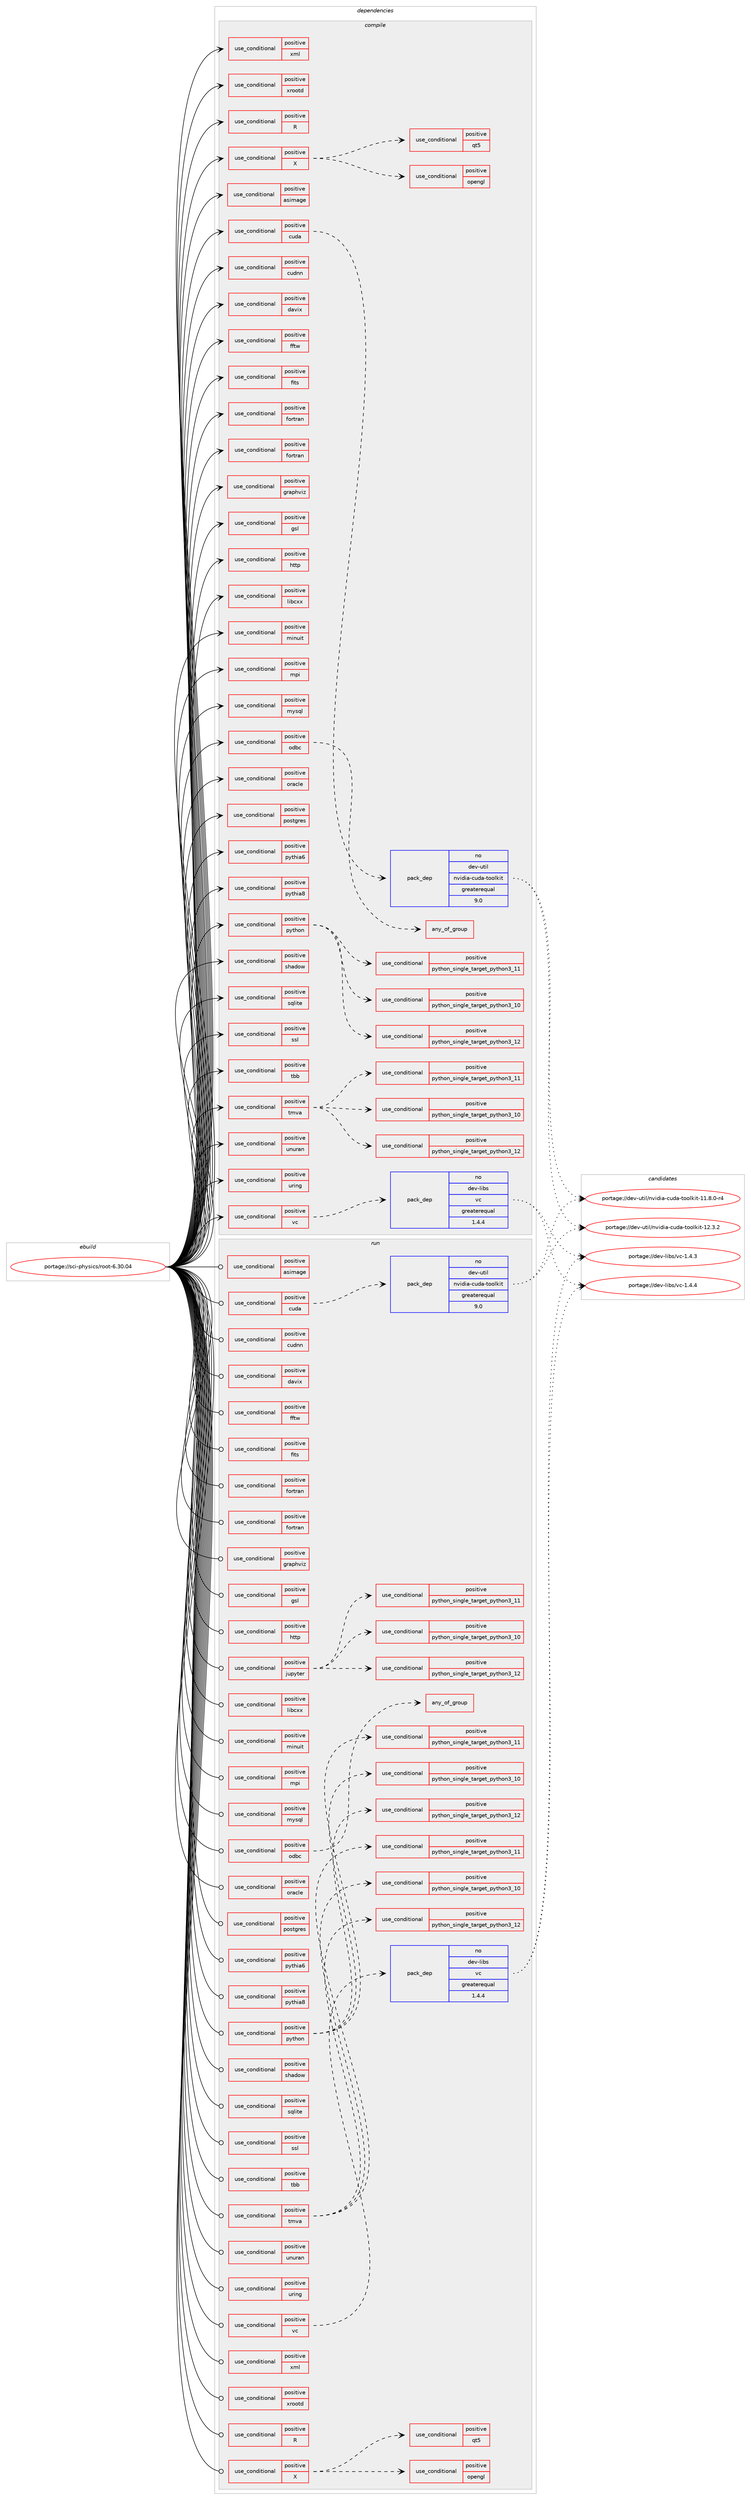 digraph prolog {

# *************
# Graph options
# *************

newrank=true;
concentrate=true;
compound=true;
graph [rankdir=LR,fontname=Helvetica,fontsize=10,ranksep=1.5];#, ranksep=2.5, nodesep=0.2];
edge  [arrowhead=vee];
node  [fontname=Helvetica,fontsize=10];

# **********
# The ebuild
# **********

subgraph cluster_leftcol {
color=gray;
rank=same;
label=<<i>ebuild</i>>;
id [label="portage://sci-physics/root-6.30.04", color=red, width=4, href="../sci-physics/root-6.30.04.svg"];
}

# ****************
# The dependencies
# ****************

subgraph cluster_midcol {
color=gray;
label=<<i>dependencies</i>>;
subgraph cluster_compile {
fillcolor="#eeeeee";
style=filled;
label=<<i>compile</i>>;
subgraph cond8870 {
dependency12213 [label=<<TABLE BORDER="0" CELLBORDER="1" CELLSPACING="0" CELLPADDING="4"><TR><TD ROWSPAN="3" CELLPADDING="10">use_conditional</TD></TR><TR><TD>positive</TD></TR><TR><TD>R</TD></TR></TABLE>>, shape=none, color=red];
# *** BEGIN UNKNOWN DEPENDENCY TYPE (TODO) ***
# dependency12213 -> package_dependency(portage://sci-physics/root-6.30.04,install,no,dev-lang,R,none,[,,],[],[])
# *** END UNKNOWN DEPENDENCY TYPE (TODO) ***

}
id:e -> dependency12213:w [weight=20,style="solid",arrowhead="vee"];
subgraph cond8871 {
dependency12214 [label=<<TABLE BORDER="0" CELLBORDER="1" CELLSPACING="0" CELLPADDING="4"><TR><TD ROWSPAN="3" CELLPADDING="10">use_conditional</TD></TR><TR><TD>positive</TD></TR><TR><TD>X</TD></TR></TABLE>>, shape=none, color=red];
# *** BEGIN UNKNOWN DEPENDENCY TYPE (TODO) ***
# dependency12214 -> package_dependency(portage://sci-physics/root-6.30.04,install,no,x11-libs,libX11,none,[,,],[slot(0)],[])
# *** END UNKNOWN DEPENDENCY TYPE (TODO) ***

# *** BEGIN UNKNOWN DEPENDENCY TYPE (TODO) ***
# dependency12214 -> package_dependency(portage://sci-physics/root-6.30.04,install,no,x11-libs,libXext,none,[,,],[slot(0)],[])
# *** END UNKNOWN DEPENDENCY TYPE (TODO) ***

# *** BEGIN UNKNOWN DEPENDENCY TYPE (TODO) ***
# dependency12214 -> package_dependency(portage://sci-physics/root-6.30.04,install,no,x11-libs,libXft,none,[,,],[slot(0)],[])
# *** END UNKNOWN DEPENDENCY TYPE (TODO) ***

# *** BEGIN UNKNOWN DEPENDENCY TYPE (TODO) ***
# dependency12214 -> package_dependency(portage://sci-physics/root-6.30.04,install,no,x11-libs,libXpm,none,[,,],[slot(0)],[])
# *** END UNKNOWN DEPENDENCY TYPE (TODO) ***

subgraph cond8872 {
dependency12215 [label=<<TABLE BORDER="0" CELLBORDER="1" CELLSPACING="0" CELLPADDING="4"><TR><TD ROWSPAN="3" CELLPADDING="10">use_conditional</TD></TR><TR><TD>positive</TD></TR><TR><TD>opengl</TD></TR></TABLE>>, shape=none, color=red];
# *** BEGIN UNKNOWN DEPENDENCY TYPE (TODO) ***
# dependency12215 -> package_dependency(portage://sci-physics/root-6.30.04,install,no,media-libs,ftgl,none,[,,],[slot(0),equal],[])
# *** END UNKNOWN DEPENDENCY TYPE (TODO) ***

# *** BEGIN UNKNOWN DEPENDENCY TYPE (TODO) ***
# dependency12215 -> package_dependency(portage://sci-physics/root-6.30.04,install,no,media-libs,glew,none,[,,],[slot(0),equal],[])
# *** END UNKNOWN DEPENDENCY TYPE (TODO) ***

# *** BEGIN UNKNOWN DEPENDENCY TYPE (TODO) ***
# dependency12215 -> package_dependency(portage://sci-physics/root-6.30.04,install,no,virtual,opengl,none,[,,],[],[])
# *** END UNKNOWN DEPENDENCY TYPE (TODO) ***

# *** BEGIN UNKNOWN DEPENDENCY TYPE (TODO) ***
# dependency12215 -> package_dependency(portage://sci-physics/root-6.30.04,install,no,virtual,glu,none,[,,],[],[])
# *** END UNKNOWN DEPENDENCY TYPE (TODO) ***

# *** BEGIN UNKNOWN DEPENDENCY TYPE (TODO) ***
# dependency12215 -> package_dependency(portage://sci-physics/root-6.30.04,install,no,x11-libs,gl2ps,none,[,,],[slot(0),equal],[])
# *** END UNKNOWN DEPENDENCY TYPE (TODO) ***

}
dependency12214:e -> dependency12215:w [weight=20,style="dashed",arrowhead="vee"];
subgraph cond8873 {
dependency12216 [label=<<TABLE BORDER="0" CELLBORDER="1" CELLSPACING="0" CELLPADDING="4"><TR><TD ROWSPAN="3" CELLPADDING="10">use_conditional</TD></TR><TR><TD>positive</TD></TR><TR><TD>qt5</TD></TR></TABLE>>, shape=none, color=red];
# *** BEGIN UNKNOWN DEPENDENCY TYPE (TODO) ***
# dependency12216 -> package_dependency(portage://sci-physics/root-6.30.04,install,no,dev-qt,qtcore,none,[,,],[slot(5)],[])
# *** END UNKNOWN DEPENDENCY TYPE (TODO) ***

# *** BEGIN UNKNOWN DEPENDENCY TYPE (TODO) ***
# dependency12216 -> package_dependency(portage://sci-physics/root-6.30.04,install,no,dev-qt,qtgui,none,[,,],[slot(5)],[])
# *** END UNKNOWN DEPENDENCY TYPE (TODO) ***

# *** BEGIN UNKNOWN DEPENDENCY TYPE (TODO) ***
# dependency12216 -> package_dependency(portage://sci-physics/root-6.30.04,install,no,dev-qt,qtwebengine,none,[,,],[slot(5)],[use(enable(widgets),none)])
# *** END UNKNOWN DEPENDENCY TYPE (TODO) ***

}
dependency12214:e -> dependency12216:w [weight=20,style="dashed",arrowhead="vee"];
}
id:e -> dependency12214:w [weight=20,style="solid",arrowhead="vee"];
subgraph cond8874 {
dependency12217 [label=<<TABLE BORDER="0" CELLBORDER="1" CELLSPACING="0" CELLPADDING="4"><TR><TD ROWSPAN="3" CELLPADDING="10">use_conditional</TD></TR><TR><TD>positive</TD></TR><TR><TD>asimage</TD></TR></TABLE>>, shape=none, color=red];
# *** BEGIN UNKNOWN DEPENDENCY TYPE (TODO) ***
# dependency12217 -> package_dependency(portage://sci-physics/root-6.30.04,install,no,media-libs,libafterimage,none,[,,],[],[use(enable(gif),none),use(enable(jpeg),none),use(enable(png),none),use(enable(tiff),none)])
# *** END UNKNOWN DEPENDENCY TYPE (TODO) ***

}
id:e -> dependency12217:w [weight=20,style="solid",arrowhead="vee"];
subgraph cond8875 {
dependency12218 [label=<<TABLE BORDER="0" CELLBORDER="1" CELLSPACING="0" CELLPADDING="4"><TR><TD ROWSPAN="3" CELLPADDING="10">use_conditional</TD></TR><TR><TD>positive</TD></TR><TR><TD>cuda</TD></TR></TABLE>>, shape=none, color=red];
subgraph pack3220 {
dependency12219 [label=<<TABLE BORDER="0" CELLBORDER="1" CELLSPACING="0" CELLPADDING="4" WIDTH="220"><TR><TD ROWSPAN="6" CELLPADDING="30">pack_dep</TD></TR><TR><TD WIDTH="110">no</TD></TR><TR><TD>dev-util</TD></TR><TR><TD>nvidia-cuda-toolkit</TD></TR><TR><TD>greaterequal</TD></TR><TR><TD>9.0</TD></TR></TABLE>>, shape=none, color=blue];
}
dependency12218:e -> dependency12219:w [weight=20,style="dashed",arrowhead="vee"];
}
id:e -> dependency12218:w [weight=20,style="solid",arrowhead="vee"];
subgraph cond8876 {
dependency12220 [label=<<TABLE BORDER="0" CELLBORDER="1" CELLSPACING="0" CELLPADDING="4"><TR><TD ROWSPAN="3" CELLPADDING="10">use_conditional</TD></TR><TR><TD>positive</TD></TR><TR><TD>cudnn</TD></TR></TABLE>>, shape=none, color=red];
# *** BEGIN UNKNOWN DEPENDENCY TYPE (TODO) ***
# dependency12220 -> package_dependency(portage://sci-physics/root-6.30.04,install,no,dev-libs,cudnn,none,[,,],[],[])
# *** END UNKNOWN DEPENDENCY TYPE (TODO) ***

}
id:e -> dependency12220:w [weight=20,style="solid",arrowhead="vee"];
subgraph cond8877 {
dependency12221 [label=<<TABLE BORDER="0" CELLBORDER="1" CELLSPACING="0" CELLPADDING="4"><TR><TD ROWSPAN="3" CELLPADDING="10">use_conditional</TD></TR><TR><TD>positive</TD></TR><TR><TD>davix</TD></TR></TABLE>>, shape=none, color=red];
# *** BEGIN UNKNOWN DEPENDENCY TYPE (TODO) ***
# dependency12221 -> package_dependency(portage://sci-physics/root-6.30.04,install,no,net-libs,davix,none,[,,],[],[])
# *** END UNKNOWN DEPENDENCY TYPE (TODO) ***

}
id:e -> dependency12221:w [weight=20,style="solid",arrowhead="vee"];
subgraph cond8878 {
dependency12222 [label=<<TABLE BORDER="0" CELLBORDER="1" CELLSPACING="0" CELLPADDING="4"><TR><TD ROWSPAN="3" CELLPADDING="10">use_conditional</TD></TR><TR><TD>positive</TD></TR><TR><TD>fftw</TD></TR></TABLE>>, shape=none, color=red];
# *** BEGIN UNKNOWN DEPENDENCY TYPE (TODO) ***
# dependency12222 -> package_dependency(portage://sci-physics/root-6.30.04,install,no,sci-libs,fftw,none,[,,],[slot(3.0),equal],[])
# *** END UNKNOWN DEPENDENCY TYPE (TODO) ***

}
id:e -> dependency12222:w [weight=20,style="solid",arrowhead="vee"];
subgraph cond8879 {
dependency12223 [label=<<TABLE BORDER="0" CELLBORDER="1" CELLSPACING="0" CELLPADDING="4"><TR><TD ROWSPAN="3" CELLPADDING="10">use_conditional</TD></TR><TR><TD>positive</TD></TR><TR><TD>fits</TD></TR></TABLE>>, shape=none, color=red];
# *** BEGIN UNKNOWN DEPENDENCY TYPE (TODO) ***
# dependency12223 -> package_dependency(portage://sci-physics/root-6.30.04,install,no,sci-libs,cfitsio,none,[,,],[slot(0),equal],[])
# *** END UNKNOWN DEPENDENCY TYPE (TODO) ***

}
id:e -> dependency12223:w [weight=20,style="solid",arrowhead="vee"];
subgraph cond8880 {
dependency12224 [label=<<TABLE BORDER="0" CELLBORDER="1" CELLSPACING="0" CELLPADDING="4"><TR><TD ROWSPAN="3" CELLPADDING="10">use_conditional</TD></TR><TR><TD>positive</TD></TR><TR><TD>fortran</TD></TR></TABLE>>, shape=none, color=red];
# *** BEGIN UNKNOWN DEPENDENCY TYPE (TODO) ***
# dependency12224 -> package_dependency(portage://sci-physics/root-6.30.04,install,no,dev-lang,cfortran,none,[,,],[],[])
# *** END UNKNOWN DEPENDENCY TYPE (TODO) ***

}
id:e -> dependency12224:w [weight=20,style="solid",arrowhead="vee"];
subgraph cond8881 {
dependency12225 [label=<<TABLE BORDER="0" CELLBORDER="1" CELLSPACING="0" CELLPADDING="4"><TR><TD ROWSPAN="3" CELLPADDING="10">use_conditional</TD></TR><TR><TD>positive</TD></TR><TR><TD>fortran</TD></TR></TABLE>>, shape=none, color=red];
# *** BEGIN UNKNOWN DEPENDENCY TYPE (TODO) ***
# dependency12225 -> package_dependency(portage://sci-physics/root-6.30.04,install,no,virtual,fortran,none,[,,],[],[])
# *** END UNKNOWN DEPENDENCY TYPE (TODO) ***

}
id:e -> dependency12225:w [weight=20,style="solid",arrowhead="vee"];
subgraph cond8882 {
dependency12226 [label=<<TABLE BORDER="0" CELLBORDER="1" CELLSPACING="0" CELLPADDING="4"><TR><TD ROWSPAN="3" CELLPADDING="10">use_conditional</TD></TR><TR><TD>positive</TD></TR><TR><TD>graphviz</TD></TR></TABLE>>, shape=none, color=red];
# *** BEGIN UNKNOWN DEPENDENCY TYPE (TODO) ***
# dependency12226 -> package_dependency(portage://sci-physics/root-6.30.04,install,no,media-gfx,graphviz,none,[,,],[],[])
# *** END UNKNOWN DEPENDENCY TYPE (TODO) ***

}
id:e -> dependency12226:w [weight=20,style="solid",arrowhead="vee"];
subgraph cond8883 {
dependency12227 [label=<<TABLE BORDER="0" CELLBORDER="1" CELLSPACING="0" CELLPADDING="4"><TR><TD ROWSPAN="3" CELLPADDING="10">use_conditional</TD></TR><TR><TD>positive</TD></TR><TR><TD>gsl</TD></TR></TABLE>>, shape=none, color=red];
# *** BEGIN UNKNOWN DEPENDENCY TYPE (TODO) ***
# dependency12227 -> package_dependency(portage://sci-physics/root-6.30.04,install,no,sci-libs,gsl,none,[,,],any_same_slot,[])
# *** END UNKNOWN DEPENDENCY TYPE (TODO) ***

}
id:e -> dependency12227:w [weight=20,style="solid",arrowhead="vee"];
subgraph cond8884 {
dependency12228 [label=<<TABLE BORDER="0" CELLBORDER="1" CELLSPACING="0" CELLPADDING="4"><TR><TD ROWSPAN="3" CELLPADDING="10">use_conditional</TD></TR><TR><TD>positive</TD></TR><TR><TD>http</TD></TR></TABLE>>, shape=none, color=red];
# *** BEGIN UNKNOWN DEPENDENCY TYPE (TODO) ***
# dependency12228 -> package_dependency(portage://sci-physics/root-6.30.04,install,no,dev-libs,fcgi,none,[,,],[slot(0),equal],[])
# *** END UNKNOWN DEPENDENCY TYPE (TODO) ***

}
id:e -> dependency12228:w [weight=20,style="solid",arrowhead="vee"];
subgraph cond8885 {
dependency12229 [label=<<TABLE BORDER="0" CELLBORDER="1" CELLSPACING="0" CELLPADDING="4"><TR><TD ROWSPAN="3" CELLPADDING="10">use_conditional</TD></TR><TR><TD>positive</TD></TR><TR><TD>libcxx</TD></TR></TABLE>>, shape=none, color=red];
# *** BEGIN UNKNOWN DEPENDENCY TYPE (TODO) ***
# dependency12229 -> package_dependency(portage://sci-physics/root-6.30.04,install,no,sys-libs,libcxx,none,[,,],[],[])
# *** END UNKNOWN DEPENDENCY TYPE (TODO) ***

}
id:e -> dependency12229:w [weight=20,style="solid",arrowhead="vee"];
subgraph cond8886 {
dependency12230 [label=<<TABLE BORDER="0" CELLBORDER="1" CELLSPACING="0" CELLPADDING="4"><TR><TD ROWSPAN="3" CELLPADDING="10">use_conditional</TD></TR><TR><TD>positive</TD></TR><TR><TD>minuit</TD></TR></TABLE>>, shape=none, color=red];
# *** BEGIN UNKNOWN DEPENDENCY TYPE (TODO) ***
# dependency12230 -> package_dependency(portage://sci-physics/root-6.30.04,install,weak,sci-libs,minuit,none,[,,],[],[])
# *** END UNKNOWN DEPENDENCY TYPE (TODO) ***

}
id:e -> dependency12230:w [weight=20,style="solid",arrowhead="vee"];
subgraph cond8887 {
dependency12231 [label=<<TABLE BORDER="0" CELLBORDER="1" CELLSPACING="0" CELLPADDING="4"><TR><TD ROWSPAN="3" CELLPADDING="10">use_conditional</TD></TR><TR><TD>positive</TD></TR><TR><TD>mpi</TD></TR></TABLE>>, shape=none, color=red];
# *** BEGIN UNKNOWN DEPENDENCY TYPE (TODO) ***
# dependency12231 -> package_dependency(portage://sci-physics/root-6.30.04,install,no,virtual,mpi,none,[,,],[],[use(optenable(fortran),none)])
# *** END UNKNOWN DEPENDENCY TYPE (TODO) ***

}
id:e -> dependency12231:w [weight=20,style="solid",arrowhead="vee"];
subgraph cond8888 {
dependency12232 [label=<<TABLE BORDER="0" CELLBORDER="1" CELLSPACING="0" CELLPADDING="4"><TR><TD ROWSPAN="3" CELLPADDING="10">use_conditional</TD></TR><TR><TD>positive</TD></TR><TR><TD>mysql</TD></TR></TABLE>>, shape=none, color=red];
# *** BEGIN UNKNOWN DEPENDENCY TYPE (TODO) ***
# dependency12232 -> package_dependency(portage://sci-physics/root-6.30.04,install,no,dev-db,mysql-connector-c,none,[,,],[],[])
# *** END UNKNOWN DEPENDENCY TYPE (TODO) ***

}
id:e -> dependency12232:w [weight=20,style="solid",arrowhead="vee"];
subgraph cond8889 {
dependency12233 [label=<<TABLE BORDER="0" CELLBORDER="1" CELLSPACING="0" CELLPADDING="4"><TR><TD ROWSPAN="3" CELLPADDING="10">use_conditional</TD></TR><TR><TD>positive</TD></TR><TR><TD>odbc</TD></TR></TABLE>>, shape=none, color=red];
subgraph any122 {
dependency12234 [label=<<TABLE BORDER="0" CELLBORDER="1" CELLSPACING="0" CELLPADDING="4"><TR><TD CELLPADDING="10">any_of_group</TD></TR></TABLE>>, shape=none, color=red];# *** BEGIN UNKNOWN DEPENDENCY TYPE (TODO) ***
# dependency12234 -> package_dependency(portage://sci-physics/root-6.30.04,install,no,dev-db,libiodbc,none,[,,],[],[])
# *** END UNKNOWN DEPENDENCY TYPE (TODO) ***

# *** BEGIN UNKNOWN DEPENDENCY TYPE (TODO) ***
# dependency12234 -> package_dependency(portage://sci-physics/root-6.30.04,install,no,dev-db,unixODBC,none,[,,],[],[])
# *** END UNKNOWN DEPENDENCY TYPE (TODO) ***

}
dependency12233:e -> dependency12234:w [weight=20,style="dashed",arrowhead="vee"];
}
id:e -> dependency12233:w [weight=20,style="solid",arrowhead="vee"];
subgraph cond8890 {
dependency12235 [label=<<TABLE BORDER="0" CELLBORDER="1" CELLSPACING="0" CELLPADDING="4"><TR><TD ROWSPAN="3" CELLPADDING="10">use_conditional</TD></TR><TR><TD>positive</TD></TR><TR><TD>oracle</TD></TR></TABLE>>, shape=none, color=red];
# *** BEGIN UNKNOWN DEPENDENCY TYPE (TODO) ***
# dependency12235 -> package_dependency(portage://sci-physics/root-6.30.04,install,no,dev-db,oracle-instantclient,none,[,,],[],[use(enable(sdk),none)])
# *** END UNKNOWN DEPENDENCY TYPE (TODO) ***

}
id:e -> dependency12235:w [weight=20,style="solid",arrowhead="vee"];
subgraph cond8891 {
dependency12236 [label=<<TABLE BORDER="0" CELLBORDER="1" CELLSPACING="0" CELLPADDING="4"><TR><TD ROWSPAN="3" CELLPADDING="10">use_conditional</TD></TR><TR><TD>positive</TD></TR><TR><TD>postgres</TD></TR></TABLE>>, shape=none, color=red];
# *** BEGIN UNKNOWN DEPENDENCY TYPE (TODO) ***
# dependency12236 -> package_dependency(portage://sci-physics/root-6.30.04,install,no,dev-db,postgresql,none,[,,],any_same_slot,[])
# *** END UNKNOWN DEPENDENCY TYPE (TODO) ***

}
id:e -> dependency12236:w [weight=20,style="solid",arrowhead="vee"];
subgraph cond8892 {
dependency12237 [label=<<TABLE BORDER="0" CELLBORDER="1" CELLSPACING="0" CELLPADDING="4"><TR><TD ROWSPAN="3" CELLPADDING="10">use_conditional</TD></TR><TR><TD>positive</TD></TR><TR><TD>pythia6</TD></TR></TABLE>>, shape=none, color=red];
# *** BEGIN UNKNOWN DEPENDENCY TYPE (TODO) ***
# dependency12237 -> package_dependency(portage://sci-physics/root-6.30.04,install,no,sci-physics,pythia,none,[,,],[slot(6)],[])
# *** END UNKNOWN DEPENDENCY TYPE (TODO) ***

}
id:e -> dependency12237:w [weight=20,style="solid",arrowhead="vee"];
subgraph cond8893 {
dependency12238 [label=<<TABLE BORDER="0" CELLBORDER="1" CELLSPACING="0" CELLPADDING="4"><TR><TD ROWSPAN="3" CELLPADDING="10">use_conditional</TD></TR><TR><TD>positive</TD></TR><TR><TD>pythia8</TD></TR></TABLE>>, shape=none, color=red];
# *** BEGIN UNKNOWN DEPENDENCY TYPE (TODO) ***
# dependency12238 -> package_dependency(portage://sci-physics/root-6.30.04,install,no,sci-physics,pythia,none,[,,],[slot(8)],[])
# *** END UNKNOWN DEPENDENCY TYPE (TODO) ***

}
id:e -> dependency12238:w [weight=20,style="solid",arrowhead="vee"];
subgraph cond8894 {
dependency12239 [label=<<TABLE BORDER="0" CELLBORDER="1" CELLSPACING="0" CELLPADDING="4"><TR><TD ROWSPAN="3" CELLPADDING="10">use_conditional</TD></TR><TR><TD>positive</TD></TR><TR><TD>python</TD></TR></TABLE>>, shape=none, color=red];
subgraph cond8895 {
dependency12240 [label=<<TABLE BORDER="0" CELLBORDER="1" CELLSPACING="0" CELLPADDING="4"><TR><TD ROWSPAN="3" CELLPADDING="10">use_conditional</TD></TR><TR><TD>positive</TD></TR><TR><TD>python_single_target_python3_10</TD></TR></TABLE>>, shape=none, color=red];
# *** BEGIN UNKNOWN DEPENDENCY TYPE (TODO) ***
# dependency12240 -> package_dependency(portage://sci-physics/root-6.30.04,install,no,dev-lang,python,none,[,,],[slot(3.10)],[])
# *** END UNKNOWN DEPENDENCY TYPE (TODO) ***

}
dependency12239:e -> dependency12240:w [weight=20,style="dashed",arrowhead="vee"];
subgraph cond8896 {
dependency12241 [label=<<TABLE BORDER="0" CELLBORDER="1" CELLSPACING="0" CELLPADDING="4"><TR><TD ROWSPAN="3" CELLPADDING="10">use_conditional</TD></TR><TR><TD>positive</TD></TR><TR><TD>python_single_target_python3_11</TD></TR></TABLE>>, shape=none, color=red];
# *** BEGIN UNKNOWN DEPENDENCY TYPE (TODO) ***
# dependency12241 -> package_dependency(portage://sci-physics/root-6.30.04,install,no,dev-lang,python,none,[,,],[slot(3.11)],[])
# *** END UNKNOWN DEPENDENCY TYPE (TODO) ***

}
dependency12239:e -> dependency12241:w [weight=20,style="dashed",arrowhead="vee"];
subgraph cond8897 {
dependency12242 [label=<<TABLE BORDER="0" CELLBORDER="1" CELLSPACING="0" CELLPADDING="4"><TR><TD ROWSPAN="3" CELLPADDING="10">use_conditional</TD></TR><TR><TD>positive</TD></TR><TR><TD>python_single_target_python3_12</TD></TR></TABLE>>, shape=none, color=red];
# *** BEGIN UNKNOWN DEPENDENCY TYPE (TODO) ***
# dependency12242 -> package_dependency(portage://sci-physics/root-6.30.04,install,no,dev-lang,python,none,[,,],[slot(3.12)],[])
# *** END UNKNOWN DEPENDENCY TYPE (TODO) ***

}
dependency12239:e -> dependency12242:w [weight=20,style="dashed",arrowhead="vee"];
}
id:e -> dependency12239:w [weight=20,style="solid",arrowhead="vee"];
subgraph cond8898 {
dependency12243 [label=<<TABLE BORDER="0" CELLBORDER="1" CELLSPACING="0" CELLPADDING="4"><TR><TD ROWSPAN="3" CELLPADDING="10">use_conditional</TD></TR><TR><TD>positive</TD></TR><TR><TD>shadow</TD></TR></TABLE>>, shape=none, color=red];
# *** BEGIN UNKNOWN DEPENDENCY TYPE (TODO) ***
# dependency12243 -> package_dependency(portage://sci-physics/root-6.30.04,install,no,sys-apps,shadow,none,[,,],[],[])
# *** END UNKNOWN DEPENDENCY TYPE (TODO) ***

}
id:e -> dependency12243:w [weight=20,style="solid",arrowhead="vee"];
subgraph cond8899 {
dependency12244 [label=<<TABLE BORDER="0" CELLBORDER="1" CELLSPACING="0" CELLPADDING="4"><TR><TD ROWSPAN="3" CELLPADDING="10">use_conditional</TD></TR><TR><TD>positive</TD></TR><TR><TD>sqlite</TD></TR></TABLE>>, shape=none, color=red];
# *** BEGIN UNKNOWN DEPENDENCY TYPE (TODO) ***
# dependency12244 -> package_dependency(portage://sci-physics/root-6.30.04,install,no,dev-db,sqlite,none,[,,],[slot(3)],[])
# *** END UNKNOWN DEPENDENCY TYPE (TODO) ***

}
id:e -> dependency12244:w [weight=20,style="solid",arrowhead="vee"];
subgraph cond8900 {
dependency12245 [label=<<TABLE BORDER="0" CELLBORDER="1" CELLSPACING="0" CELLPADDING="4"><TR><TD ROWSPAN="3" CELLPADDING="10">use_conditional</TD></TR><TR><TD>positive</TD></TR><TR><TD>ssl</TD></TR></TABLE>>, shape=none, color=red];
# *** BEGIN UNKNOWN DEPENDENCY TYPE (TODO) ***
# dependency12245 -> package_dependency(portage://sci-physics/root-6.30.04,install,no,dev-libs,openssl,none,[,,],[slot(0),equal],[])
# *** END UNKNOWN DEPENDENCY TYPE (TODO) ***

}
id:e -> dependency12245:w [weight=20,style="solid",arrowhead="vee"];
subgraph cond8901 {
dependency12246 [label=<<TABLE BORDER="0" CELLBORDER="1" CELLSPACING="0" CELLPADDING="4"><TR><TD ROWSPAN="3" CELLPADDING="10">use_conditional</TD></TR><TR><TD>positive</TD></TR><TR><TD>tbb</TD></TR></TABLE>>, shape=none, color=red];
# *** BEGIN UNKNOWN DEPENDENCY TYPE (TODO) ***
# dependency12246 -> package_dependency(portage://sci-physics/root-6.30.04,install,no,dev-cpp,tbb,none,[,,],any_same_slot,[])
# *** END UNKNOWN DEPENDENCY TYPE (TODO) ***

}
id:e -> dependency12246:w [weight=20,style="solid",arrowhead="vee"];
subgraph cond8902 {
dependency12247 [label=<<TABLE BORDER="0" CELLBORDER="1" CELLSPACING="0" CELLPADDING="4"><TR><TD ROWSPAN="3" CELLPADDING="10">use_conditional</TD></TR><TR><TD>positive</TD></TR><TR><TD>tmva</TD></TR></TABLE>>, shape=none, color=red];
subgraph cond8903 {
dependency12248 [label=<<TABLE BORDER="0" CELLBORDER="1" CELLSPACING="0" CELLPADDING="4"><TR><TD ROWSPAN="3" CELLPADDING="10">use_conditional</TD></TR><TR><TD>positive</TD></TR><TR><TD>python_single_target_python3_10</TD></TR></TABLE>>, shape=none, color=red];
# *** BEGIN UNKNOWN DEPENDENCY TYPE (TODO) ***
# dependency12248 -> package_dependency(portage://sci-physics/root-6.30.04,install,no,dev-python,numpy,none,[,,],[],[use(enable(python_targets_python3_10),negative)])
# *** END UNKNOWN DEPENDENCY TYPE (TODO) ***

}
dependency12247:e -> dependency12248:w [weight=20,style="dashed",arrowhead="vee"];
subgraph cond8904 {
dependency12249 [label=<<TABLE BORDER="0" CELLBORDER="1" CELLSPACING="0" CELLPADDING="4"><TR><TD ROWSPAN="3" CELLPADDING="10">use_conditional</TD></TR><TR><TD>positive</TD></TR><TR><TD>python_single_target_python3_11</TD></TR></TABLE>>, shape=none, color=red];
# *** BEGIN UNKNOWN DEPENDENCY TYPE (TODO) ***
# dependency12249 -> package_dependency(portage://sci-physics/root-6.30.04,install,no,dev-python,numpy,none,[,,],[],[use(enable(python_targets_python3_11),negative)])
# *** END UNKNOWN DEPENDENCY TYPE (TODO) ***

}
dependency12247:e -> dependency12249:w [weight=20,style="dashed",arrowhead="vee"];
subgraph cond8905 {
dependency12250 [label=<<TABLE BORDER="0" CELLBORDER="1" CELLSPACING="0" CELLPADDING="4"><TR><TD ROWSPAN="3" CELLPADDING="10">use_conditional</TD></TR><TR><TD>positive</TD></TR><TR><TD>python_single_target_python3_12</TD></TR></TABLE>>, shape=none, color=red];
# *** BEGIN UNKNOWN DEPENDENCY TYPE (TODO) ***
# dependency12250 -> package_dependency(portage://sci-physics/root-6.30.04,install,no,dev-python,numpy,none,[,,],[],[use(enable(python_targets_python3_12),negative)])
# *** END UNKNOWN DEPENDENCY TYPE (TODO) ***

}
dependency12247:e -> dependency12250:w [weight=20,style="dashed",arrowhead="vee"];
}
id:e -> dependency12247:w [weight=20,style="solid",arrowhead="vee"];
subgraph cond8906 {
dependency12251 [label=<<TABLE BORDER="0" CELLBORDER="1" CELLSPACING="0" CELLPADDING="4"><TR><TD ROWSPAN="3" CELLPADDING="10">use_conditional</TD></TR><TR><TD>positive</TD></TR><TR><TD>unuran</TD></TR></TABLE>>, shape=none, color=red];
# *** BEGIN UNKNOWN DEPENDENCY TYPE (TODO) ***
# dependency12251 -> package_dependency(portage://sci-physics/root-6.30.04,install,no,sci-mathematics,unuran,none,[,,],[slot(0),equal],[])
# *** END UNKNOWN DEPENDENCY TYPE (TODO) ***

}
id:e -> dependency12251:w [weight=20,style="solid",arrowhead="vee"];
subgraph cond8907 {
dependency12252 [label=<<TABLE BORDER="0" CELLBORDER="1" CELLSPACING="0" CELLPADDING="4"><TR><TD ROWSPAN="3" CELLPADDING="10">use_conditional</TD></TR><TR><TD>positive</TD></TR><TR><TD>uring</TD></TR></TABLE>>, shape=none, color=red];
# *** BEGIN UNKNOWN DEPENDENCY TYPE (TODO) ***
# dependency12252 -> package_dependency(portage://sci-physics/root-6.30.04,install,no,sys-libs,liburing,none,[,,],any_same_slot,[])
# *** END UNKNOWN DEPENDENCY TYPE (TODO) ***

}
id:e -> dependency12252:w [weight=20,style="solid",arrowhead="vee"];
subgraph cond8908 {
dependency12253 [label=<<TABLE BORDER="0" CELLBORDER="1" CELLSPACING="0" CELLPADDING="4"><TR><TD ROWSPAN="3" CELLPADDING="10">use_conditional</TD></TR><TR><TD>positive</TD></TR><TR><TD>vc</TD></TR></TABLE>>, shape=none, color=red];
subgraph pack3221 {
dependency12254 [label=<<TABLE BORDER="0" CELLBORDER="1" CELLSPACING="0" CELLPADDING="4" WIDTH="220"><TR><TD ROWSPAN="6" CELLPADDING="30">pack_dep</TD></TR><TR><TD WIDTH="110">no</TD></TR><TR><TD>dev-libs</TD></TR><TR><TD>vc</TD></TR><TR><TD>greaterequal</TD></TR><TR><TD>1.4.4</TD></TR></TABLE>>, shape=none, color=blue];
}
dependency12253:e -> dependency12254:w [weight=20,style="dashed",arrowhead="vee"];
}
id:e -> dependency12253:w [weight=20,style="solid",arrowhead="vee"];
subgraph cond8909 {
dependency12255 [label=<<TABLE BORDER="0" CELLBORDER="1" CELLSPACING="0" CELLPADDING="4"><TR><TD ROWSPAN="3" CELLPADDING="10">use_conditional</TD></TR><TR><TD>positive</TD></TR><TR><TD>xml</TD></TR></TABLE>>, shape=none, color=red];
# *** BEGIN UNKNOWN DEPENDENCY TYPE (TODO) ***
# dependency12255 -> package_dependency(portage://sci-physics/root-6.30.04,install,no,dev-libs,libxml2,none,[,,],[slot(2),equal],[])
# *** END UNKNOWN DEPENDENCY TYPE (TODO) ***

}
id:e -> dependency12255:w [weight=20,style="solid",arrowhead="vee"];
subgraph cond8910 {
dependency12256 [label=<<TABLE BORDER="0" CELLBORDER="1" CELLSPACING="0" CELLPADDING="4"><TR><TD ROWSPAN="3" CELLPADDING="10">use_conditional</TD></TR><TR><TD>positive</TD></TR><TR><TD>xrootd</TD></TR></TABLE>>, shape=none, color=red];
# *** BEGIN UNKNOWN DEPENDENCY TYPE (TODO) ***
# dependency12256 -> package_dependency(portage://sci-physics/root-6.30.04,install,no,net-libs,xrootd,none,[,,],[slot(0),equal],[])
# *** END UNKNOWN DEPENDENCY TYPE (TODO) ***

}
id:e -> dependency12256:w [weight=20,style="solid",arrowhead="vee"];
# *** BEGIN UNKNOWN DEPENDENCY TYPE (TODO) ***
# id -> package_dependency(portage://sci-physics/root-6.30.04,install,no,app-arch,lz4,none,[,,],[],[])
# *** END UNKNOWN DEPENDENCY TYPE (TODO) ***

# *** BEGIN UNKNOWN DEPENDENCY TYPE (TODO) ***
# id -> package_dependency(portage://sci-physics/root-6.30.04,install,no,app-arch,xz-utils,none,[,,],[],[])
# *** END UNKNOWN DEPENDENCY TYPE (TODO) ***

# *** BEGIN UNKNOWN DEPENDENCY TYPE (TODO) ***
# id -> package_dependency(portage://sci-physics/root-6.30.04,install,no,app-arch,zstd,none,[,,],[],[])
# *** END UNKNOWN DEPENDENCY TYPE (TODO) ***

# *** BEGIN UNKNOWN DEPENDENCY TYPE (TODO) ***
# id -> package_dependency(portage://sci-physics/root-6.30.04,install,no,dev-cpp,nlohmann_json,none,[,,],[],[])
# *** END UNKNOWN DEPENDENCY TYPE (TODO) ***

# *** BEGIN UNKNOWN DEPENDENCY TYPE (TODO) ***
# id -> package_dependency(portage://sci-physics/root-6.30.04,install,no,dev-libs,libpcre,none,[,,],[slot(3)],[])
# *** END UNKNOWN DEPENDENCY TYPE (TODO) ***

# *** BEGIN UNKNOWN DEPENDENCY TYPE (TODO) ***
# id -> package_dependency(portage://sci-physics/root-6.30.04,install,no,dev-libs,xxhash,none,[,,],[],[])
# *** END UNKNOWN DEPENDENCY TYPE (TODO) ***

# *** BEGIN UNKNOWN DEPENDENCY TYPE (TODO) ***
# id -> package_dependency(portage://sci-physics/root-6.30.04,install,no,media-fonts,dejavu,none,[,,],[],[])
# *** END UNKNOWN DEPENDENCY TYPE (TODO) ***

# *** BEGIN UNKNOWN DEPENDENCY TYPE (TODO) ***
# id -> package_dependency(portage://sci-physics/root-6.30.04,install,no,media-libs,freetype,none,[,,],[slot(2)],[])
# *** END UNKNOWN DEPENDENCY TYPE (TODO) ***

# *** BEGIN UNKNOWN DEPENDENCY TYPE (TODO) ***
# id -> package_dependency(portage://sci-physics/root-6.30.04,install,no,media-libs,libpng,none,[,,],[slot(0),equal],[])
# *** END UNKNOWN DEPENDENCY TYPE (TODO) ***

# *** BEGIN UNKNOWN DEPENDENCY TYPE (TODO) ***
# id -> package_dependency(portage://sci-physics/root-6.30.04,install,no,sys-libs,ncurses,none,[,,],any_same_slot,[])
# *** END UNKNOWN DEPENDENCY TYPE (TODO) ***

# *** BEGIN UNKNOWN DEPENDENCY TYPE (TODO) ***
# id -> package_dependency(portage://sci-physics/root-6.30.04,install,no,sys-libs,zlib,none,[,,],[],[])
# *** END UNKNOWN DEPENDENCY TYPE (TODO) ***

# *** BEGIN UNKNOWN DEPENDENCY TYPE (TODO) ***
# id -> package_dependency(portage://sci-physics/root-6.30.04,install,no,virtual,libcrypt,none,[,,],any_same_slot,[])
# *** END UNKNOWN DEPENDENCY TYPE (TODO) ***

# *** BEGIN UNKNOWN DEPENDENCY TYPE (TODO) ***
# id -> package_dependency(portage://sci-physics/root-6.30.04,install,no,virtual,pkgconfig,none,[,,],[],[])
# *** END UNKNOWN DEPENDENCY TYPE (TODO) ***

}
subgraph cluster_compileandrun {
fillcolor="#eeeeee";
style=filled;
label=<<i>compile and run</i>>;
}
subgraph cluster_run {
fillcolor="#eeeeee";
style=filled;
label=<<i>run</i>>;
subgraph cond8911 {
dependency12257 [label=<<TABLE BORDER="0" CELLBORDER="1" CELLSPACING="0" CELLPADDING="4"><TR><TD ROWSPAN="3" CELLPADDING="10">use_conditional</TD></TR><TR><TD>positive</TD></TR><TR><TD>R</TD></TR></TABLE>>, shape=none, color=red];
# *** BEGIN UNKNOWN DEPENDENCY TYPE (TODO) ***
# dependency12257 -> package_dependency(portage://sci-physics/root-6.30.04,run,no,dev-lang,R,none,[,,],[],[])
# *** END UNKNOWN DEPENDENCY TYPE (TODO) ***

}
id:e -> dependency12257:w [weight=20,style="solid",arrowhead="odot"];
subgraph cond8912 {
dependency12258 [label=<<TABLE BORDER="0" CELLBORDER="1" CELLSPACING="0" CELLPADDING="4"><TR><TD ROWSPAN="3" CELLPADDING="10">use_conditional</TD></TR><TR><TD>positive</TD></TR><TR><TD>X</TD></TR></TABLE>>, shape=none, color=red];
# *** BEGIN UNKNOWN DEPENDENCY TYPE (TODO) ***
# dependency12258 -> package_dependency(portage://sci-physics/root-6.30.04,run,no,x11-libs,libX11,none,[,,],[slot(0)],[])
# *** END UNKNOWN DEPENDENCY TYPE (TODO) ***

# *** BEGIN UNKNOWN DEPENDENCY TYPE (TODO) ***
# dependency12258 -> package_dependency(portage://sci-physics/root-6.30.04,run,no,x11-libs,libXext,none,[,,],[slot(0)],[])
# *** END UNKNOWN DEPENDENCY TYPE (TODO) ***

# *** BEGIN UNKNOWN DEPENDENCY TYPE (TODO) ***
# dependency12258 -> package_dependency(portage://sci-physics/root-6.30.04,run,no,x11-libs,libXft,none,[,,],[slot(0)],[])
# *** END UNKNOWN DEPENDENCY TYPE (TODO) ***

# *** BEGIN UNKNOWN DEPENDENCY TYPE (TODO) ***
# dependency12258 -> package_dependency(portage://sci-physics/root-6.30.04,run,no,x11-libs,libXpm,none,[,,],[slot(0)],[])
# *** END UNKNOWN DEPENDENCY TYPE (TODO) ***

subgraph cond8913 {
dependency12259 [label=<<TABLE BORDER="0" CELLBORDER="1" CELLSPACING="0" CELLPADDING="4"><TR><TD ROWSPAN="3" CELLPADDING="10">use_conditional</TD></TR><TR><TD>positive</TD></TR><TR><TD>opengl</TD></TR></TABLE>>, shape=none, color=red];
# *** BEGIN UNKNOWN DEPENDENCY TYPE (TODO) ***
# dependency12259 -> package_dependency(portage://sci-physics/root-6.30.04,run,no,media-libs,ftgl,none,[,,],[slot(0),equal],[])
# *** END UNKNOWN DEPENDENCY TYPE (TODO) ***

# *** BEGIN UNKNOWN DEPENDENCY TYPE (TODO) ***
# dependency12259 -> package_dependency(portage://sci-physics/root-6.30.04,run,no,media-libs,glew,none,[,,],[slot(0),equal],[])
# *** END UNKNOWN DEPENDENCY TYPE (TODO) ***

# *** BEGIN UNKNOWN DEPENDENCY TYPE (TODO) ***
# dependency12259 -> package_dependency(portage://sci-physics/root-6.30.04,run,no,virtual,opengl,none,[,,],[],[])
# *** END UNKNOWN DEPENDENCY TYPE (TODO) ***

# *** BEGIN UNKNOWN DEPENDENCY TYPE (TODO) ***
# dependency12259 -> package_dependency(portage://sci-physics/root-6.30.04,run,no,virtual,glu,none,[,,],[],[])
# *** END UNKNOWN DEPENDENCY TYPE (TODO) ***

# *** BEGIN UNKNOWN DEPENDENCY TYPE (TODO) ***
# dependency12259 -> package_dependency(portage://sci-physics/root-6.30.04,run,no,x11-libs,gl2ps,none,[,,],[slot(0),equal],[])
# *** END UNKNOWN DEPENDENCY TYPE (TODO) ***

}
dependency12258:e -> dependency12259:w [weight=20,style="dashed",arrowhead="vee"];
subgraph cond8914 {
dependency12260 [label=<<TABLE BORDER="0" CELLBORDER="1" CELLSPACING="0" CELLPADDING="4"><TR><TD ROWSPAN="3" CELLPADDING="10">use_conditional</TD></TR><TR><TD>positive</TD></TR><TR><TD>qt5</TD></TR></TABLE>>, shape=none, color=red];
# *** BEGIN UNKNOWN DEPENDENCY TYPE (TODO) ***
# dependency12260 -> package_dependency(portage://sci-physics/root-6.30.04,run,no,dev-qt,qtcore,none,[,,],[slot(5)],[])
# *** END UNKNOWN DEPENDENCY TYPE (TODO) ***

# *** BEGIN UNKNOWN DEPENDENCY TYPE (TODO) ***
# dependency12260 -> package_dependency(portage://sci-physics/root-6.30.04,run,no,dev-qt,qtgui,none,[,,],[slot(5)],[])
# *** END UNKNOWN DEPENDENCY TYPE (TODO) ***

# *** BEGIN UNKNOWN DEPENDENCY TYPE (TODO) ***
# dependency12260 -> package_dependency(portage://sci-physics/root-6.30.04,run,no,dev-qt,qtwebengine,none,[,,],[slot(5)],[use(enable(widgets),none)])
# *** END UNKNOWN DEPENDENCY TYPE (TODO) ***

}
dependency12258:e -> dependency12260:w [weight=20,style="dashed",arrowhead="vee"];
}
id:e -> dependency12258:w [weight=20,style="solid",arrowhead="odot"];
subgraph cond8915 {
dependency12261 [label=<<TABLE BORDER="0" CELLBORDER="1" CELLSPACING="0" CELLPADDING="4"><TR><TD ROWSPAN="3" CELLPADDING="10">use_conditional</TD></TR><TR><TD>positive</TD></TR><TR><TD>asimage</TD></TR></TABLE>>, shape=none, color=red];
# *** BEGIN UNKNOWN DEPENDENCY TYPE (TODO) ***
# dependency12261 -> package_dependency(portage://sci-physics/root-6.30.04,run,no,media-libs,libafterimage,none,[,,],[],[use(enable(gif),none),use(enable(jpeg),none),use(enable(png),none),use(enable(tiff),none)])
# *** END UNKNOWN DEPENDENCY TYPE (TODO) ***

}
id:e -> dependency12261:w [weight=20,style="solid",arrowhead="odot"];
subgraph cond8916 {
dependency12262 [label=<<TABLE BORDER="0" CELLBORDER="1" CELLSPACING="0" CELLPADDING="4"><TR><TD ROWSPAN="3" CELLPADDING="10">use_conditional</TD></TR><TR><TD>positive</TD></TR><TR><TD>cuda</TD></TR></TABLE>>, shape=none, color=red];
subgraph pack3222 {
dependency12263 [label=<<TABLE BORDER="0" CELLBORDER="1" CELLSPACING="0" CELLPADDING="4" WIDTH="220"><TR><TD ROWSPAN="6" CELLPADDING="30">pack_dep</TD></TR><TR><TD WIDTH="110">no</TD></TR><TR><TD>dev-util</TD></TR><TR><TD>nvidia-cuda-toolkit</TD></TR><TR><TD>greaterequal</TD></TR><TR><TD>9.0</TD></TR></TABLE>>, shape=none, color=blue];
}
dependency12262:e -> dependency12263:w [weight=20,style="dashed",arrowhead="vee"];
}
id:e -> dependency12262:w [weight=20,style="solid",arrowhead="odot"];
subgraph cond8917 {
dependency12264 [label=<<TABLE BORDER="0" CELLBORDER="1" CELLSPACING="0" CELLPADDING="4"><TR><TD ROWSPAN="3" CELLPADDING="10">use_conditional</TD></TR><TR><TD>positive</TD></TR><TR><TD>cudnn</TD></TR></TABLE>>, shape=none, color=red];
# *** BEGIN UNKNOWN DEPENDENCY TYPE (TODO) ***
# dependency12264 -> package_dependency(portage://sci-physics/root-6.30.04,run,no,dev-libs,cudnn,none,[,,],[],[])
# *** END UNKNOWN DEPENDENCY TYPE (TODO) ***

}
id:e -> dependency12264:w [weight=20,style="solid",arrowhead="odot"];
subgraph cond8918 {
dependency12265 [label=<<TABLE BORDER="0" CELLBORDER="1" CELLSPACING="0" CELLPADDING="4"><TR><TD ROWSPAN="3" CELLPADDING="10">use_conditional</TD></TR><TR><TD>positive</TD></TR><TR><TD>davix</TD></TR></TABLE>>, shape=none, color=red];
# *** BEGIN UNKNOWN DEPENDENCY TYPE (TODO) ***
# dependency12265 -> package_dependency(portage://sci-physics/root-6.30.04,run,no,net-libs,davix,none,[,,],[],[])
# *** END UNKNOWN DEPENDENCY TYPE (TODO) ***

}
id:e -> dependency12265:w [weight=20,style="solid",arrowhead="odot"];
subgraph cond8919 {
dependency12266 [label=<<TABLE BORDER="0" CELLBORDER="1" CELLSPACING="0" CELLPADDING="4"><TR><TD ROWSPAN="3" CELLPADDING="10">use_conditional</TD></TR><TR><TD>positive</TD></TR><TR><TD>fftw</TD></TR></TABLE>>, shape=none, color=red];
# *** BEGIN UNKNOWN DEPENDENCY TYPE (TODO) ***
# dependency12266 -> package_dependency(portage://sci-physics/root-6.30.04,run,no,sci-libs,fftw,none,[,,],[slot(3.0),equal],[])
# *** END UNKNOWN DEPENDENCY TYPE (TODO) ***

}
id:e -> dependency12266:w [weight=20,style="solid",arrowhead="odot"];
subgraph cond8920 {
dependency12267 [label=<<TABLE BORDER="0" CELLBORDER="1" CELLSPACING="0" CELLPADDING="4"><TR><TD ROWSPAN="3" CELLPADDING="10">use_conditional</TD></TR><TR><TD>positive</TD></TR><TR><TD>fits</TD></TR></TABLE>>, shape=none, color=red];
# *** BEGIN UNKNOWN DEPENDENCY TYPE (TODO) ***
# dependency12267 -> package_dependency(portage://sci-physics/root-6.30.04,run,no,sci-libs,cfitsio,none,[,,],[slot(0),equal],[])
# *** END UNKNOWN DEPENDENCY TYPE (TODO) ***

}
id:e -> dependency12267:w [weight=20,style="solid",arrowhead="odot"];
subgraph cond8921 {
dependency12268 [label=<<TABLE BORDER="0" CELLBORDER="1" CELLSPACING="0" CELLPADDING="4"><TR><TD ROWSPAN="3" CELLPADDING="10">use_conditional</TD></TR><TR><TD>positive</TD></TR><TR><TD>fortran</TD></TR></TABLE>>, shape=none, color=red];
# *** BEGIN UNKNOWN DEPENDENCY TYPE (TODO) ***
# dependency12268 -> package_dependency(portage://sci-physics/root-6.30.04,run,no,dev-lang,cfortran,none,[,,],[],[])
# *** END UNKNOWN DEPENDENCY TYPE (TODO) ***

}
id:e -> dependency12268:w [weight=20,style="solid",arrowhead="odot"];
subgraph cond8922 {
dependency12269 [label=<<TABLE BORDER="0" CELLBORDER="1" CELLSPACING="0" CELLPADDING="4"><TR><TD ROWSPAN="3" CELLPADDING="10">use_conditional</TD></TR><TR><TD>positive</TD></TR><TR><TD>fortran</TD></TR></TABLE>>, shape=none, color=red];
# *** BEGIN UNKNOWN DEPENDENCY TYPE (TODO) ***
# dependency12269 -> package_dependency(portage://sci-physics/root-6.30.04,run,no,virtual,fortran,none,[,,],[],[])
# *** END UNKNOWN DEPENDENCY TYPE (TODO) ***

}
id:e -> dependency12269:w [weight=20,style="solid",arrowhead="odot"];
subgraph cond8923 {
dependency12270 [label=<<TABLE BORDER="0" CELLBORDER="1" CELLSPACING="0" CELLPADDING="4"><TR><TD ROWSPAN="3" CELLPADDING="10">use_conditional</TD></TR><TR><TD>positive</TD></TR><TR><TD>graphviz</TD></TR></TABLE>>, shape=none, color=red];
# *** BEGIN UNKNOWN DEPENDENCY TYPE (TODO) ***
# dependency12270 -> package_dependency(portage://sci-physics/root-6.30.04,run,no,media-gfx,graphviz,none,[,,],[],[])
# *** END UNKNOWN DEPENDENCY TYPE (TODO) ***

}
id:e -> dependency12270:w [weight=20,style="solid",arrowhead="odot"];
subgraph cond8924 {
dependency12271 [label=<<TABLE BORDER="0" CELLBORDER="1" CELLSPACING="0" CELLPADDING="4"><TR><TD ROWSPAN="3" CELLPADDING="10">use_conditional</TD></TR><TR><TD>positive</TD></TR><TR><TD>gsl</TD></TR></TABLE>>, shape=none, color=red];
# *** BEGIN UNKNOWN DEPENDENCY TYPE (TODO) ***
# dependency12271 -> package_dependency(portage://sci-physics/root-6.30.04,run,no,sci-libs,gsl,none,[,,],any_same_slot,[])
# *** END UNKNOWN DEPENDENCY TYPE (TODO) ***

}
id:e -> dependency12271:w [weight=20,style="solid",arrowhead="odot"];
subgraph cond8925 {
dependency12272 [label=<<TABLE BORDER="0" CELLBORDER="1" CELLSPACING="0" CELLPADDING="4"><TR><TD ROWSPAN="3" CELLPADDING="10">use_conditional</TD></TR><TR><TD>positive</TD></TR><TR><TD>http</TD></TR></TABLE>>, shape=none, color=red];
# *** BEGIN UNKNOWN DEPENDENCY TYPE (TODO) ***
# dependency12272 -> package_dependency(portage://sci-physics/root-6.30.04,run,no,dev-libs,fcgi,none,[,,],[slot(0),equal],[])
# *** END UNKNOWN DEPENDENCY TYPE (TODO) ***

}
id:e -> dependency12272:w [weight=20,style="solid",arrowhead="odot"];
subgraph cond8926 {
dependency12273 [label=<<TABLE BORDER="0" CELLBORDER="1" CELLSPACING="0" CELLPADDING="4"><TR><TD ROWSPAN="3" CELLPADDING="10">use_conditional</TD></TR><TR><TD>positive</TD></TR><TR><TD>jupyter</TD></TR></TABLE>>, shape=none, color=red];
subgraph cond8927 {
dependency12274 [label=<<TABLE BORDER="0" CELLBORDER="1" CELLSPACING="0" CELLPADDING="4"><TR><TD ROWSPAN="3" CELLPADDING="10">use_conditional</TD></TR><TR><TD>positive</TD></TR><TR><TD>python_single_target_python3_10</TD></TR></TABLE>>, shape=none, color=red];
# *** BEGIN UNKNOWN DEPENDENCY TYPE (TODO) ***
# dependency12274 -> package_dependency(portage://sci-physics/root-6.30.04,run,no,dev-python,jupyter,none,[,,],[],[use(enable(python_targets_python3_10),negative)])
# *** END UNKNOWN DEPENDENCY TYPE (TODO) ***

# *** BEGIN UNKNOWN DEPENDENCY TYPE (TODO) ***
# dependency12274 -> package_dependency(portage://sci-physics/root-6.30.04,run,no,dev-python,notebook,none,[,,],[],[use(enable(python_targets_python3_10),negative)])
# *** END UNKNOWN DEPENDENCY TYPE (TODO) ***

# *** BEGIN UNKNOWN DEPENDENCY TYPE (TODO) ***
# dependency12274 -> package_dependency(portage://sci-physics/root-6.30.04,run,no,dev-python,metakernel,none,[,,],[],[use(enable(python_targets_python3_10),negative)])
# *** END UNKNOWN DEPENDENCY TYPE (TODO) ***

}
dependency12273:e -> dependency12274:w [weight=20,style="dashed",arrowhead="vee"];
subgraph cond8928 {
dependency12275 [label=<<TABLE BORDER="0" CELLBORDER="1" CELLSPACING="0" CELLPADDING="4"><TR><TD ROWSPAN="3" CELLPADDING="10">use_conditional</TD></TR><TR><TD>positive</TD></TR><TR><TD>python_single_target_python3_11</TD></TR></TABLE>>, shape=none, color=red];
# *** BEGIN UNKNOWN DEPENDENCY TYPE (TODO) ***
# dependency12275 -> package_dependency(portage://sci-physics/root-6.30.04,run,no,dev-python,jupyter,none,[,,],[],[use(enable(python_targets_python3_11),negative)])
# *** END UNKNOWN DEPENDENCY TYPE (TODO) ***

# *** BEGIN UNKNOWN DEPENDENCY TYPE (TODO) ***
# dependency12275 -> package_dependency(portage://sci-physics/root-6.30.04,run,no,dev-python,notebook,none,[,,],[],[use(enable(python_targets_python3_11),negative)])
# *** END UNKNOWN DEPENDENCY TYPE (TODO) ***

# *** BEGIN UNKNOWN DEPENDENCY TYPE (TODO) ***
# dependency12275 -> package_dependency(portage://sci-physics/root-6.30.04,run,no,dev-python,metakernel,none,[,,],[],[use(enable(python_targets_python3_11),negative)])
# *** END UNKNOWN DEPENDENCY TYPE (TODO) ***

}
dependency12273:e -> dependency12275:w [weight=20,style="dashed",arrowhead="vee"];
subgraph cond8929 {
dependency12276 [label=<<TABLE BORDER="0" CELLBORDER="1" CELLSPACING="0" CELLPADDING="4"><TR><TD ROWSPAN="3" CELLPADDING="10">use_conditional</TD></TR><TR><TD>positive</TD></TR><TR><TD>python_single_target_python3_12</TD></TR></TABLE>>, shape=none, color=red];
# *** BEGIN UNKNOWN DEPENDENCY TYPE (TODO) ***
# dependency12276 -> package_dependency(portage://sci-physics/root-6.30.04,run,no,dev-python,jupyter,none,[,,],[],[use(enable(python_targets_python3_12),negative)])
# *** END UNKNOWN DEPENDENCY TYPE (TODO) ***

# *** BEGIN UNKNOWN DEPENDENCY TYPE (TODO) ***
# dependency12276 -> package_dependency(portage://sci-physics/root-6.30.04,run,no,dev-python,notebook,none,[,,],[],[use(enable(python_targets_python3_12),negative)])
# *** END UNKNOWN DEPENDENCY TYPE (TODO) ***

# *** BEGIN UNKNOWN DEPENDENCY TYPE (TODO) ***
# dependency12276 -> package_dependency(portage://sci-physics/root-6.30.04,run,no,dev-python,metakernel,none,[,,],[],[use(enable(python_targets_python3_12),negative)])
# *** END UNKNOWN DEPENDENCY TYPE (TODO) ***

}
dependency12273:e -> dependency12276:w [weight=20,style="dashed",arrowhead="vee"];
}
id:e -> dependency12273:w [weight=20,style="solid",arrowhead="odot"];
subgraph cond8930 {
dependency12277 [label=<<TABLE BORDER="0" CELLBORDER="1" CELLSPACING="0" CELLPADDING="4"><TR><TD ROWSPAN="3" CELLPADDING="10">use_conditional</TD></TR><TR><TD>positive</TD></TR><TR><TD>libcxx</TD></TR></TABLE>>, shape=none, color=red];
# *** BEGIN UNKNOWN DEPENDENCY TYPE (TODO) ***
# dependency12277 -> package_dependency(portage://sci-physics/root-6.30.04,run,no,sys-libs,libcxx,none,[,,],[],[])
# *** END UNKNOWN DEPENDENCY TYPE (TODO) ***

}
id:e -> dependency12277:w [weight=20,style="solid",arrowhead="odot"];
subgraph cond8931 {
dependency12278 [label=<<TABLE BORDER="0" CELLBORDER="1" CELLSPACING="0" CELLPADDING="4"><TR><TD ROWSPAN="3" CELLPADDING="10">use_conditional</TD></TR><TR><TD>positive</TD></TR><TR><TD>minuit</TD></TR></TABLE>>, shape=none, color=red];
# *** BEGIN UNKNOWN DEPENDENCY TYPE (TODO) ***
# dependency12278 -> package_dependency(portage://sci-physics/root-6.30.04,run,weak,sci-libs,minuit,none,[,,],[],[])
# *** END UNKNOWN DEPENDENCY TYPE (TODO) ***

}
id:e -> dependency12278:w [weight=20,style="solid",arrowhead="odot"];
subgraph cond8932 {
dependency12279 [label=<<TABLE BORDER="0" CELLBORDER="1" CELLSPACING="0" CELLPADDING="4"><TR><TD ROWSPAN="3" CELLPADDING="10">use_conditional</TD></TR><TR><TD>positive</TD></TR><TR><TD>mpi</TD></TR></TABLE>>, shape=none, color=red];
# *** BEGIN UNKNOWN DEPENDENCY TYPE (TODO) ***
# dependency12279 -> package_dependency(portage://sci-physics/root-6.30.04,run,no,virtual,mpi,none,[,,],[],[use(optenable(fortran),none)])
# *** END UNKNOWN DEPENDENCY TYPE (TODO) ***

}
id:e -> dependency12279:w [weight=20,style="solid",arrowhead="odot"];
subgraph cond8933 {
dependency12280 [label=<<TABLE BORDER="0" CELLBORDER="1" CELLSPACING="0" CELLPADDING="4"><TR><TD ROWSPAN="3" CELLPADDING="10">use_conditional</TD></TR><TR><TD>positive</TD></TR><TR><TD>mysql</TD></TR></TABLE>>, shape=none, color=red];
# *** BEGIN UNKNOWN DEPENDENCY TYPE (TODO) ***
# dependency12280 -> package_dependency(portage://sci-physics/root-6.30.04,run,no,dev-db,mysql-connector-c,none,[,,],[],[])
# *** END UNKNOWN DEPENDENCY TYPE (TODO) ***

}
id:e -> dependency12280:w [weight=20,style="solid",arrowhead="odot"];
subgraph cond8934 {
dependency12281 [label=<<TABLE BORDER="0" CELLBORDER="1" CELLSPACING="0" CELLPADDING="4"><TR><TD ROWSPAN="3" CELLPADDING="10">use_conditional</TD></TR><TR><TD>positive</TD></TR><TR><TD>odbc</TD></TR></TABLE>>, shape=none, color=red];
subgraph any123 {
dependency12282 [label=<<TABLE BORDER="0" CELLBORDER="1" CELLSPACING="0" CELLPADDING="4"><TR><TD CELLPADDING="10">any_of_group</TD></TR></TABLE>>, shape=none, color=red];# *** BEGIN UNKNOWN DEPENDENCY TYPE (TODO) ***
# dependency12282 -> package_dependency(portage://sci-physics/root-6.30.04,run,no,dev-db,libiodbc,none,[,,],[],[])
# *** END UNKNOWN DEPENDENCY TYPE (TODO) ***

# *** BEGIN UNKNOWN DEPENDENCY TYPE (TODO) ***
# dependency12282 -> package_dependency(portage://sci-physics/root-6.30.04,run,no,dev-db,unixODBC,none,[,,],[],[])
# *** END UNKNOWN DEPENDENCY TYPE (TODO) ***

}
dependency12281:e -> dependency12282:w [weight=20,style="dashed",arrowhead="vee"];
}
id:e -> dependency12281:w [weight=20,style="solid",arrowhead="odot"];
subgraph cond8935 {
dependency12283 [label=<<TABLE BORDER="0" CELLBORDER="1" CELLSPACING="0" CELLPADDING="4"><TR><TD ROWSPAN="3" CELLPADDING="10">use_conditional</TD></TR><TR><TD>positive</TD></TR><TR><TD>oracle</TD></TR></TABLE>>, shape=none, color=red];
# *** BEGIN UNKNOWN DEPENDENCY TYPE (TODO) ***
# dependency12283 -> package_dependency(portage://sci-physics/root-6.30.04,run,no,dev-db,oracle-instantclient,none,[,,],[],[use(enable(sdk),none)])
# *** END UNKNOWN DEPENDENCY TYPE (TODO) ***

}
id:e -> dependency12283:w [weight=20,style="solid",arrowhead="odot"];
subgraph cond8936 {
dependency12284 [label=<<TABLE BORDER="0" CELLBORDER="1" CELLSPACING="0" CELLPADDING="4"><TR><TD ROWSPAN="3" CELLPADDING="10">use_conditional</TD></TR><TR><TD>positive</TD></TR><TR><TD>postgres</TD></TR></TABLE>>, shape=none, color=red];
# *** BEGIN UNKNOWN DEPENDENCY TYPE (TODO) ***
# dependency12284 -> package_dependency(portage://sci-physics/root-6.30.04,run,no,dev-db,postgresql,none,[,,],any_same_slot,[])
# *** END UNKNOWN DEPENDENCY TYPE (TODO) ***

}
id:e -> dependency12284:w [weight=20,style="solid",arrowhead="odot"];
subgraph cond8937 {
dependency12285 [label=<<TABLE BORDER="0" CELLBORDER="1" CELLSPACING="0" CELLPADDING="4"><TR><TD ROWSPAN="3" CELLPADDING="10">use_conditional</TD></TR><TR><TD>positive</TD></TR><TR><TD>pythia6</TD></TR></TABLE>>, shape=none, color=red];
# *** BEGIN UNKNOWN DEPENDENCY TYPE (TODO) ***
# dependency12285 -> package_dependency(portage://sci-physics/root-6.30.04,run,no,sci-physics,pythia,none,[,,],[slot(6)],[])
# *** END UNKNOWN DEPENDENCY TYPE (TODO) ***

}
id:e -> dependency12285:w [weight=20,style="solid",arrowhead="odot"];
subgraph cond8938 {
dependency12286 [label=<<TABLE BORDER="0" CELLBORDER="1" CELLSPACING="0" CELLPADDING="4"><TR><TD ROWSPAN="3" CELLPADDING="10">use_conditional</TD></TR><TR><TD>positive</TD></TR><TR><TD>pythia8</TD></TR></TABLE>>, shape=none, color=red];
# *** BEGIN UNKNOWN DEPENDENCY TYPE (TODO) ***
# dependency12286 -> package_dependency(portage://sci-physics/root-6.30.04,run,no,sci-physics,pythia,none,[,,],[slot(8)],[])
# *** END UNKNOWN DEPENDENCY TYPE (TODO) ***

}
id:e -> dependency12286:w [weight=20,style="solid",arrowhead="odot"];
subgraph cond8939 {
dependency12287 [label=<<TABLE BORDER="0" CELLBORDER="1" CELLSPACING="0" CELLPADDING="4"><TR><TD ROWSPAN="3" CELLPADDING="10">use_conditional</TD></TR><TR><TD>positive</TD></TR><TR><TD>python</TD></TR></TABLE>>, shape=none, color=red];
subgraph cond8940 {
dependency12288 [label=<<TABLE BORDER="0" CELLBORDER="1" CELLSPACING="0" CELLPADDING="4"><TR><TD ROWSPAN="3" CELLPADDING="10">use_conditional</TD></TR><TR><TD>positive</TD></TR><TR><TD>python_single_target_python3_10</TD></TR></TABLE>>, shape=none, color=red];
# *** BEGIN UNKNOWN DEPENDENCY TYPE (TODO) ***
# dependency12288 -> package_dependency(portage://sci-physics/root-6.30.04,run,no,dev-lang,python,none,[,,],[slot(3.10)],[])
# *** END UNKNOWN DEPENDENCY TYPE (TODO) ***

}
dependency12287:e -> dependency12288:w [weight=20,style="dashed",arrowhead="vee"];
subgraph cond8941 {
dependency12289 [label=<<TABLE BORDER="0" CELLBORDER="1" CELLSPACING="0" CELLPADDING="4"><TR><TD ROWSPAN="3" CELLPADDING="10">use_conditional</TD></TR><TR><TD>positive</TD></TR><TR><TD>python_single_target_python3_11</TD></TR></TABLE>>, shape=none, color=red];
# *** BEGIN UNKNOWN DEPENDENCY TYPE (TODO) ***
# dependency12289 -> package_dependency(portage://sci-physics/root-6.30.04,run,no,dev-lang,python,none,[,,],[slot(3.11)],[])
# *** END UNKNOWN DEPENDENCY TYPE (TODO) ***

}
dependency12287:e -> dependency12289:w [weight=20,style="dashed",arrowhead="vee"];
subgraph cond8942 {
dependency12290 [label=<<TABLE BORDER="0" CELLBORDER="1" CELLSPACING="0" CELLPADDING="4"><TR><TD ROWSPAN="3" CELLPADDING="10">use_conditional</TD></TR><TR><TD>positive</TD></TR><TR><TD>python_single_target_python3_12</TD></TR></TABLE>>, shape=none, color=red];
# *** BEGIN UNKNOWN DEPENDENCY TYPE (TODO) ***
# dependency12290 -> package_dependency(portage://sci-physics/root-6.30.04,run,no,dev-lang,python,none,[,,],[slot(3.12)],[])
# *** END UNKNOWN DEPENDENCY TYPE (TODO) ***

}
dependency12287:e -> dependency12290:w [weight=20,style="dashed",arrowhead="vee"];
}
id:e -> dependency12287:w [weight=20,style="solid",arrowhead="odot"];
subgraph cond8943 {
dependency12291 [label=<<TABLE BORDER="0" CELLBORDER="1" CELLSPACING="0" CELLPADDING="4"><TR><TD ROWSPAN="3" CELLPADDING="10">use_conditional</TD></TR><TR><TD>positive</TD></TR><TR><TD>shadow</TD></TR></TABLE>>, shape=none, color=red];
# *** BEGIN UNKNOWN DEPENDENCY TYPE (TODO) ***
# dependency12291 -> package_dependency(portage://sci-physics/root-6.30.04,run,no,sys-apps,shadow,none,[,,],[],[])
# *** END UNKNOWN DEPENDENCY TYPE (TODO) ***

}
id:e -> dependency12291:w [weight=20,style="solid",arrowhead="odot"];
subgraph cond8944 {
dependency12292 [label=<<TABLE BORDER="0" CELLBORDER="1" CELLSPACING="0" CELLPADDING="4"><TR><TD ROWSPAN="3" CELLPADDING="10">use_conditional</TD></TR><TR><TD>positive</TD></TR><TR><TD>sqlite</TD></TR></TABLE>>, shape=none, color=red];
# *** BEGIN UNKNOWN DEPENDENCY TYPE (TODO) ***
# dependency12292 -> package_dependency(portage://sci-physics/root-6.30.04,run,no,dev-db,sqlite,none,[,,],[slot(3)],[])
# *** END UNKNOWN DEPENDENCY TYPE (TODO) ***

}
id:e -> dependency12292:w [weight=20,style="solid",arrowhead="odot"];
subgraph cond8945 {
dependency12293 [label=<<TABLE BORDER="0" CELLBORDER="1" CELLSPACING="0" CELLPADDING="4"><TR><TD ROWSPAN="3" CELLPADDING="10">use_conditional</TD></TR><TR><TD>positive</TD></TR><TR><TD>ssl</TD></TR></TABLE>>, shape=none, color=red];
# *** BEGIN UNKNOWN DEPENDENCY TYPE (TODO) ***
# dependency12293 -> package_dependency(portage://sci-physics/root-6.30.04,run,no,dev-libs,openssl,none,[,,],[slot(0),equal],[])
# *** END UNKNOWN DEPENDENCY TYPE (TODO) ***

}
id:e -> dependency12293:w [weight=20,style="solid",arrowhead="odot"];
subgraph cond8946 {
dependency12294 [label=<<TABLE BORDER="0" CELLBORDER="1" CELLSPACING="0" CELLPADDING="4"><TR><TD ROWSPAN="3" CELLPADDING="10">use_conditional</TD></TR><TR><TD>positive</TD></TR><TR><TD>tbb</TD></TR></TABLE>>, shape=none, color=red];
# *** BEGIN UNKNOWN DEPENDENCY TYPE (TODO) ***
# dependency12294 -> package_dependency(portage://sci-physics/root-6.30.04,run,no,dev-cpp,tbb,none,[,,],any_same_slot,[])
# *** END UNKNOWN DEPENDENCY TYPE (TODO) ***

}
id:e -> dependency12294:w [weight=20,style="solid",arrowhead="odot"];
subgraph cond8947 {
dependency12295 [label=<<TABLE BORDER="0" CELLBORDER="1" CELLSPACING="0" CELLPADDING="4"><TR><TD ROWSPAN="3" CELLPADDING="10">use_conditional</TD></TR><TR><TD>positive</TD></TR><TR><TD>tmva</TD></TR></TABLE>>, shape=none, color=red];
subgraph cond8948 {
dependency12296 [label=<<TABLE BORDER="0" CELLBORDER="1" CELLSPACING="0" CELLPADDING="4"><TR><TD ROWSPAN="3" CELLPADDING="10">use_conditional</TD></TR><TR><TD>positive</TD></TR><TR><TD>python_single_target_python3_10</TD></TR></TABLE>>, shape=none, color=red];
# *** BEGIN UNKNOWN DEPENDENCY TYPE (TODO) ***
# dependency12296 -> package_dependency(portage://sci-physics/root-6.30.04,run,no,dev-python,numpy,none,[,,],[],[use(enable(python_targets_python3_10),negative)])
# *** END UNKNOWN DEPENDENCY TYPE (TODO) ***

}
dependency12295:e -> dependency12296:w [weight=20,style="dashed",arrowhead="vee"];
subgraph cond8949 {
dependency12297 [label=<<TABLE BORDER="0" CELLBORDER="1" CELLSPACING="0" CELLPADDING="4"><TR><TD ROWSPAN="3" CELLPADDING="10">use_conditional</TD></TR><TR><TD>positive</TD></TR><TR><TD>python_single_target_python3_11</TD></TR></TABLE>>, shape=none, color=red];
# *** BEGIN UNKNOWN DEPENDENCY TYPE (TODO) ***
# dependency12297 -> package_dependency(portage://sci-physics/root-6.30.04,run,no,dev-python,numpy,none,[,,],[],[use(enable(python_targets_python3_11),negative)])
# *** END UNKNOWN DEPENDENCY TYPE (TODO) ***

}
dependency12295:e -> dependency12297:w [weight=20,style="dashed",arrowhead="vee"];
subgraph cond8950 {
dependency12298 [label=<<TABLE BORDER="0" CELLBORDER="1" CELLSPACING="0" CELLPADDING="4"><TR><TD ROWSPAN="3" CELLPADDING="10">use_conditional</TD></TR><TR><TD>positive</TD></TR><TR><TD>python_single_target_python3_12</TD></TR></TABLE>>, shape=none, color=red];
# *** BEGIN UNKNOWN DEPENDENCY TYPE (TODO) ***
# dependency12298 -> package_dependency(portage://sci-physics/root-6.30.04,run,no,dev-python,numpy,none,[,,],[],[use(enable(python_targets_python3_12),negative)])
# *** END UNKNOWN DEPENDENCY TYPE (TODO) ***

}
dependency12295:e -> dependency12298:w [weight=20,style="dashed",arrowhead="vee"];
}
id:e -> dependency12295:w [weight=20,style="solid",arrowhead="odot"];
subgraph cond8951 {
dependency12299 [label=<<TABLE BORDER="0" CELLBORDER="1" CELLSPACING="0" CELLPADDING="4"><TR><TD ROWSPAN="3" CELLPADDING="10">use_conditional</TD></TR><TR><TD>positive</TD></TR><TR><TD>unuran</TD></TR></TABLE>>, shape=none, color=red];
# *** BEGIN UNKNOWN DEPENDENCY TYPE (TODO) ***
# dependency12299 -> package_dependency(portage://sci-physics/root-6.30.04,run,no,sci-mathematics,unuran,none,[,,],[slot(0),equal],[])
# *** END UNKNOWN DEPENDENCY TYPE (TODO) ***

}
id:e -> dependency12299:w [weight=20,style="solid",arrowhead="odot"];
subgraph cond8952 {
dependency12300 [label=<<TABLE BORDER="0" CELLBORDER="1" CELLSPACING="0" CELLPADDING="4"><TR><TD ROWSPAN="3" CELLPADDING="10">use_conditional</TD></TR><TR><TD>positive</TD></TR><TR><TD>uring</TD></TR></TABLE>>, shape=none, color=red];
# *** BEGIN UNKNOWN DEPENDENCY TYPE (TODO) ***
# dependency12300 -> package_dependency(portage://sci-physics/root-6.30.04,run,no,sys-libs,liburing,none,[,,],any_same_slot,[])
# *** END UNKNOWN DEPENDENCY TYPE (TODO) ***

}
id:e -> dependency12300:w [weight=20,style="solid",arrowhead="odot"];
subgraph cond8953 {
dependency12301 [label=<<TABLE BORDER="0" CELLBORDER="1" CELLSPACING="0" CELLPADDING="4"><TR><TD ROWSPAN="3" CELLPADDING="10">use_conditional</TD></TR><TR><TD>positive</TD></TR><TR><TD>vc</TD></TR></TABLE>>, shape=none, color=red];
subgraph pack3223 {
dependency12302 [label=<<TABLE BORDER="0" CELLBORDER="1" CELLSPACING="0" CELLPADDING="4" WIDTH="220"><TR><TD ROWSPAN="6" CELLPADDING="30">pack_dep</TD></TR><TR><TD WIDTH="110">no</TD></TR><TR><TD>dev-libs</TD></TR><TR><TD>vc</TD></TR><TR><TD>greaterequal</TD></TR><TR><TD>1.4.4</TD></TR></TABLE>>, shape=none, color=blue];
}
dependency12301:e -> dependency12302:w [weight=20,style="dashed",arrowhead="vee"];
}
id:e -> dependency12301:w [weight=20,style="solid",arrowhead="odot"];
subgraph cond8954 {
dependency12303 [label=<<TABLE BORDER="0" CELLBORDER="1" CELLSPACING="0" CELLPADDING="4"><TR><TD ROWSPAN="3" CELLPADDING="10">use_conditional</TD></TR><TR><TD>positive</TD></TR><TR><TD>xml</TD></TR></TABLE>>, shape=none, color=red];
# *** BEGIN UNKNOWN DEPENDENCY TYPE (TODO) ***
# dependency12303 -> package_dependency(portage://sci-physics/root-6.30.04,run,no,dev-libs,libxml2,none,[,,],[slot(2),equal],[])
# *** END UNKNOWN DEPENDENCY TYPE (TODO) ***

}
id:e -> dependency12303:w [weight=20,style="solid",arrowhead="odot"];
subgraph cond8955 {
dependency12304 [label=<<TABLE BORDER="0" CELLBORDER="1" CELLSPACING="0" CELLPADDING="4"><TR><TD ROWSPAN="3" CELLPADDING="10">use_conditional</TD></TR><TR><TD>positive</TD></TR><TR><TD>xrootd</TD></TR></TABLE>>, shape=none, color=red];
# *** BEGIN UNKNOWN DEPENDENCY TYPE (TODO) ***
# dependency12304 -> package_dependency(portage://sci-physics/root-6.30.04,run,no,net-libs,xrootd,none,[,,],[slot(0),equal],[])
# *** END UNKNOWN DEPENDENCY TYPE (TODO) ***

}
id:e -> dependency12304:w [weight=20,style="solid",arrowhead="odot"];
# *** BEGIN UNKNOWN DEPENDENCY TYPE (TODO) ***
# id -> package_dependency(portage://sci-physics/root-6.30.04,run,no,app-arch,lz4,none,[,,],[],[])
# *** END UNKNOWN DEPENDENCY TYPE (TODO) ***

# *** BEGIN UNKNOWN DEPENDENCY TYPE (TODO) ***
# id -> package_dependency(portage://sci-physics/root-6.30.04,run,no,app-arch,xz-utils,none,[,,],[],[])
# *** END UNKNOWN DEPENDENCY TYPE (TODO) ***

# *** BEGIN UNKNOWN DEPENDENCY TYPE (TODO) ***
# id -> package_dependency(portage://sci-physics/root-6.30.04,run,no,app-arch,zstd,none,[,,],[],[])
# *** END UNKNOWN DEPENDENCY TYPE (TODO) ***

# *** BEGIN UNKNOWN DEPENDENCY TYPE (TODO) ***
# id -> package_dependency(portage://sci-physics/root-6.30.04,run,no,dev-cpp,nlohmann_json,none,[,,],[],[])
# *** END UNKNOWN DEPENDENCY TYPE (TODO) ***

# *** BEGIN UNKNOWN DEPENDENCY TYPE (TODO) ***
# id -> package_dependency(portage://sci-physics/root-6.30.04,run,no,dev-libs,libpcre,none,[,,],[slot(3)],[])
# *** END UNKNOWN DEPENDENCY TYPE (TODO) ***

# *** BEGIN UNKNOWN DEPENDENCY TYPE (TODO) ***
# id -> package_dependency(portage://sci-physics/root-6.30.04,run,no,dev-libs,xxhash,none,[,,],[],[])
# *** END UNKNOWN DEPENDENCY TYPE (TODO) ***

# *** BEGIN UNKNOWN DEPENDENCY TYPE (TODO) ***
# id -> package_dependency(portage://sci-physics/root-6.30.04,run,no,media-fonts,dejavu,none,[,,],[],[])
# *** END UNKNOWN DEPENDENCY TYPE (TODO) ***

# *** BEGIN UNKNOWN DEPENDENCY TYPE (TODO) ***
# id -> package_dependency(portage://sci-physics/root-6.30.04,run,no,media-libs,freetype,none,[,,],[slot(2)],[])
# *** END UNKNOWN DEPENDENCY TYPE (TODO) ***

# *** BEGIN UNKNOWN DEPENDENCY TYPE (TODO) ***
# id -> package_dependency(portage://sci-physics/root-6.30.04,run,no,media-libs,libpng,none,[,,],[slot(0),equal],[])
# *** END UNKNOWN DEPENDENCY TYPE (TODO) ***

# *** BEGIN UNKNOWN DEPENDENCY TYPE (TODO) ***
# id -> package_dependency(portage://sci-physics/root-6.30.04,run,no,sys-libs,ncurses,none,[,,],any_same_slot,[])
# *** END UNKNOWN DEPENDENCY TYPE (TODO) ***

# *** BEGIN UNKNOWN DEPENDENCY TYPE (TODO) ***
# id -> package_dependency(portage://sci-physics/root-6.30.04,run,no,sys-libs,zlib,none,[,,],[],[])
# *** END UNKNOWN DEPENDENCY TYPE (TODO) ***

# *** BEGIN UNKNOWN DEPENDENCY TYPE (TODO) ***
# id -> package_dependency(portage://sci-physics/root-6.30.04,run,no,virtual,libcrypt,none,[,,],any_same_slot,[])
# *** END UNKNOWN DEPENDENCY TYPE (TODO) ***

}
}

# **************
# The candidates
# **************

subgraph cluster_choices {
rank=same;
color=gray;
label=<<i>candidates</i>>;

subgraph choice3220 {
color=black;
nodesep=1;
choice10010111845117116105108471101181051001059745991171009745116111111108107105116454949465646484511452 [label="portage://dev-util/nvidia-cuda-toolkit-11.8.0-r4", color=red, width=4,href="../dev-util/nvidia-cuda-toolkit-11.8.0-r4.svg"];
choice1001011184511711610510847110118105100105974599117100974511611111110810710511645495046514650 [label="portage://dev-util/nvidia-cuda-toolkit-12.3.2", color=red, width=4,href="../dev-util/nvidia-cuda-toolkit-12.3.2.svg"];
dependency12219:e -> choice10010111845117116105108471101181051001059745991171009745116111111108107105116454949465646484511452:w [style=dotted,weight="100"];
dependency12219:e -> choice1001011184511711610510847110118105100105974599117100974511611111110810710511645495046514650:w [style=dotted,weight="100"];
}
subgraph choice3221 {
color=black;
nodesep=1;
choice10010111845108105981154711899454946524651 [label="portage://dev-libs/vc-1.4.3", color=red, width=4,href="../dev-libs/vc-1.4.3.svg"];
choice10010111845108105981154711899454946524652 [label="portage://dev-libs/vc-1.4.4", color=red, width=4,href="../dev-libs/vc-1.4.4.svg"];
dependency12254:e -> choice10010111845108105981154711899454946524651:w [style=dotted,weight="100"];
dependency12254:e -> choice10010111845108105981154711899454946524652:w [style=dotted,weight="100"];
}
subgraph choice3222 {
color=black;
nodesep=1;
choice10010111845117116105108471101181051001059745991171009745116111111108107105116454949465646484511452 [label="portage://dev-util/nvidia-cuda-toolkit-11.8.0-r4", color=red, width=4,href="../dev-util/nvidia-cuda-toolkit-11.8.0-r4.svg"];
choice1001011184511711610510847110118105100105974599117100974511611111110810710511645495046514650 [label="portage://dev-util/nvidia-cuda-toolkit-12.3.2", color=red, width=4,href="../dev-util/nvidia-cuda-toolkit-12.3.2.svg"];
dependency12263:e -> choice10010111845117116105108471101181051001059745991171009745116111111108107105116454949465646484511452:w [style=dotted,weight="100"];
dependency12263:e -> choice1001011184511711610510847110118105100105974599117100974511611111110810710511645495046514650:w [style=dotted,weight="100"];
}
subgraph choice3223 {
color=black;
nodesep=1;
choice10010111845108105981154711899454946524651 [label="portage://dev-libs/vc-1.4.3", color=red, width=4,href="../dev-libs/vc-1.4.3.svg"];
choice10010111845108105981154711899454946524652 [label="portage://dev-libs/vc-1.4.4", color=red, width=4,href="../dev-libs/vc-1.4.4.svg"];
dependency12302:e -> choice10010111845108105981154711899454946524651:w [style=dotted,weight="100"];
dependency12302:e -> choice10010111845108105981154711899454946524652:w [style=dotted,weight="100"];
}
}

}
